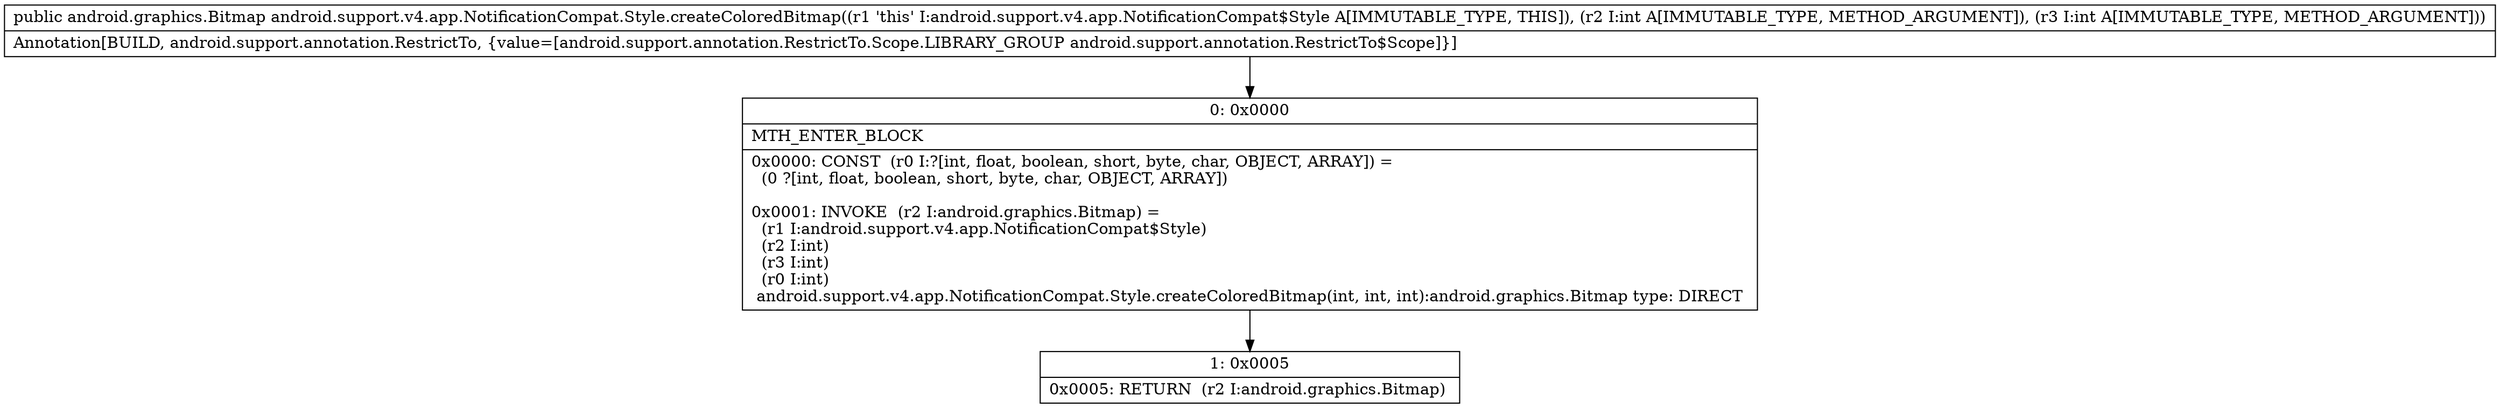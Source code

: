 digraph "CFG forandroid.support.v4.app.NotificationCompat.Style.createColoredBitmap(II)Landroid\/graphics\/Bitmap;" {
Node_0 [shape=record,label="{0\:\ 0x0000|MTH_ENTER_BLOCK\l|0x0000: CONST  (r0 I:?[int, float, boolean, short, byte, char, OBJECT, ARRAY]) = \l  (0 ?[int, float, boolean, short, byte, char, OBJECT, ARRAY])\l \l0x0001: INVOKE  (r2 I:android.graphics.Bitmap) = \l  (r1 I:android.support.v4.app.NotificationCompat$Style)\l  (r2 I:int)\l  (r3 I:int)\l  (r0 I:int)\l android.support.v4.app.NotificationCompat.Style.createColoredBitmap(int, int, int):android.graphics.Bitmap type: DIRECT \l}"];
Node_1 [shape=record,label="{1\:\ 0x0005|0x0005: RETURN  (r2 I:android.graphics.Bitmap) \l}"];
MethodNode[shape=record,label="{public android.graphics.Bitmap android.support.v4.app.NotificationCompat.Style.createColoredBitmap((r1 'this' I:android.support.v4.app.NotificationCompat$Style A[IMMUTABLE_TYPE, THIS]), (r2 I:int A[IMMUTABLE_TYPE, METHOD_ARGUMENT]), (r3 I:int A[IMMUTABLE_TYPE, METHOD_ARGUMENT]))  | Annotation[BUILD, android.support.annotation.RestrictTo, \{value=[android.support.annotation.RestrictTo.Scope.LIBRARY_GROUP android.support.annotation.RestrictTo$Scope]\}]\l}"];
MethodNode -> Node_0;
Node_0 -> Node_1;
}

